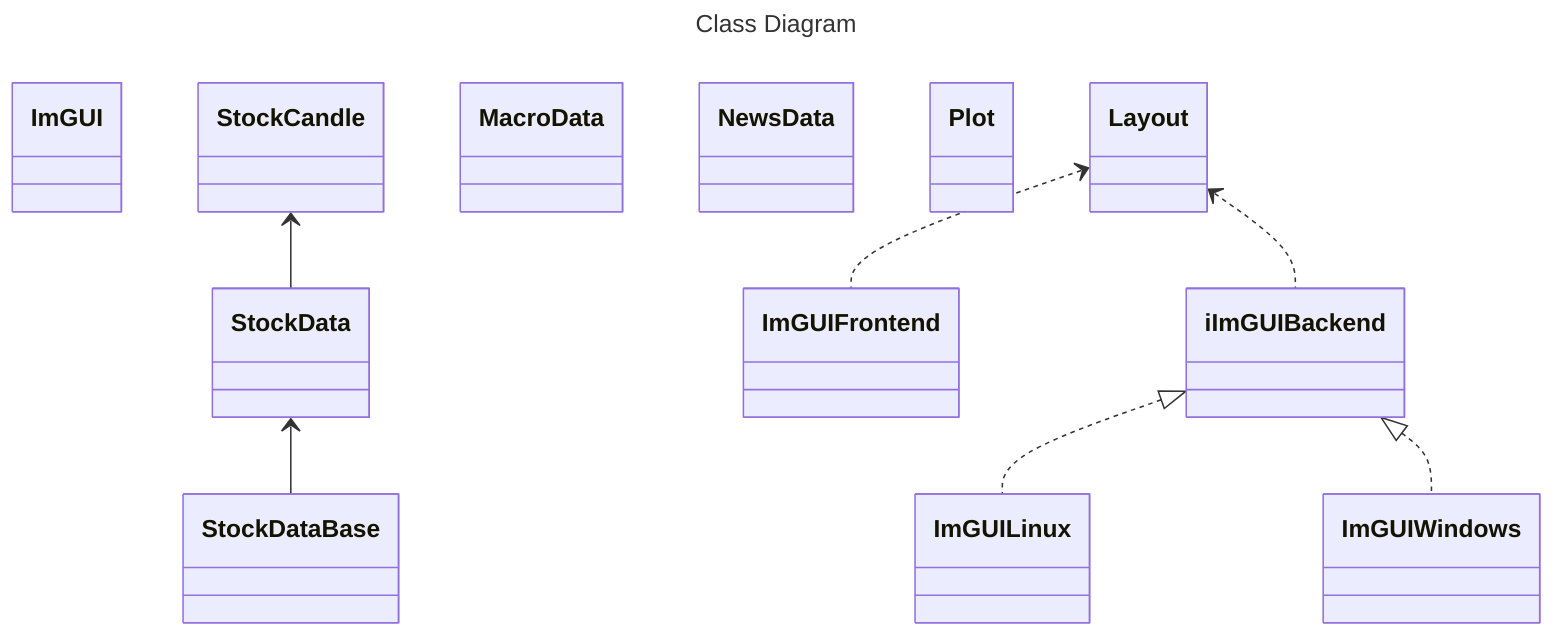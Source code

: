 ---
title: Class Diagram
---
classDiagram
    class iImGUIBackend {

    }
    class ImGUIFrontend {

    }
    class ImGUILinux {

    }
    class ImGUIWindows {

    }
    class ImGUI {

    }

    class StockCandle {

    }
    class StockData {
        
    }
    class StockDataBase {
        
    }

    class MacroData {

    }
    class NewsData {

    }

    class Plot {

    }

    class Layout {

    }
    iImGUIBackend <|.. ImGUILinux
    iImGUIBackend <|.. ImGUIWindows
    %% ImGUI <.. ImGUIWindows
    %% ImGUI <.. ImGUILinux
    Layout <.. ImGUIFrontend
    Layout <.. iImGUIBackend
    StockCandle <-- StockData
    StockData <-- StockDataBase